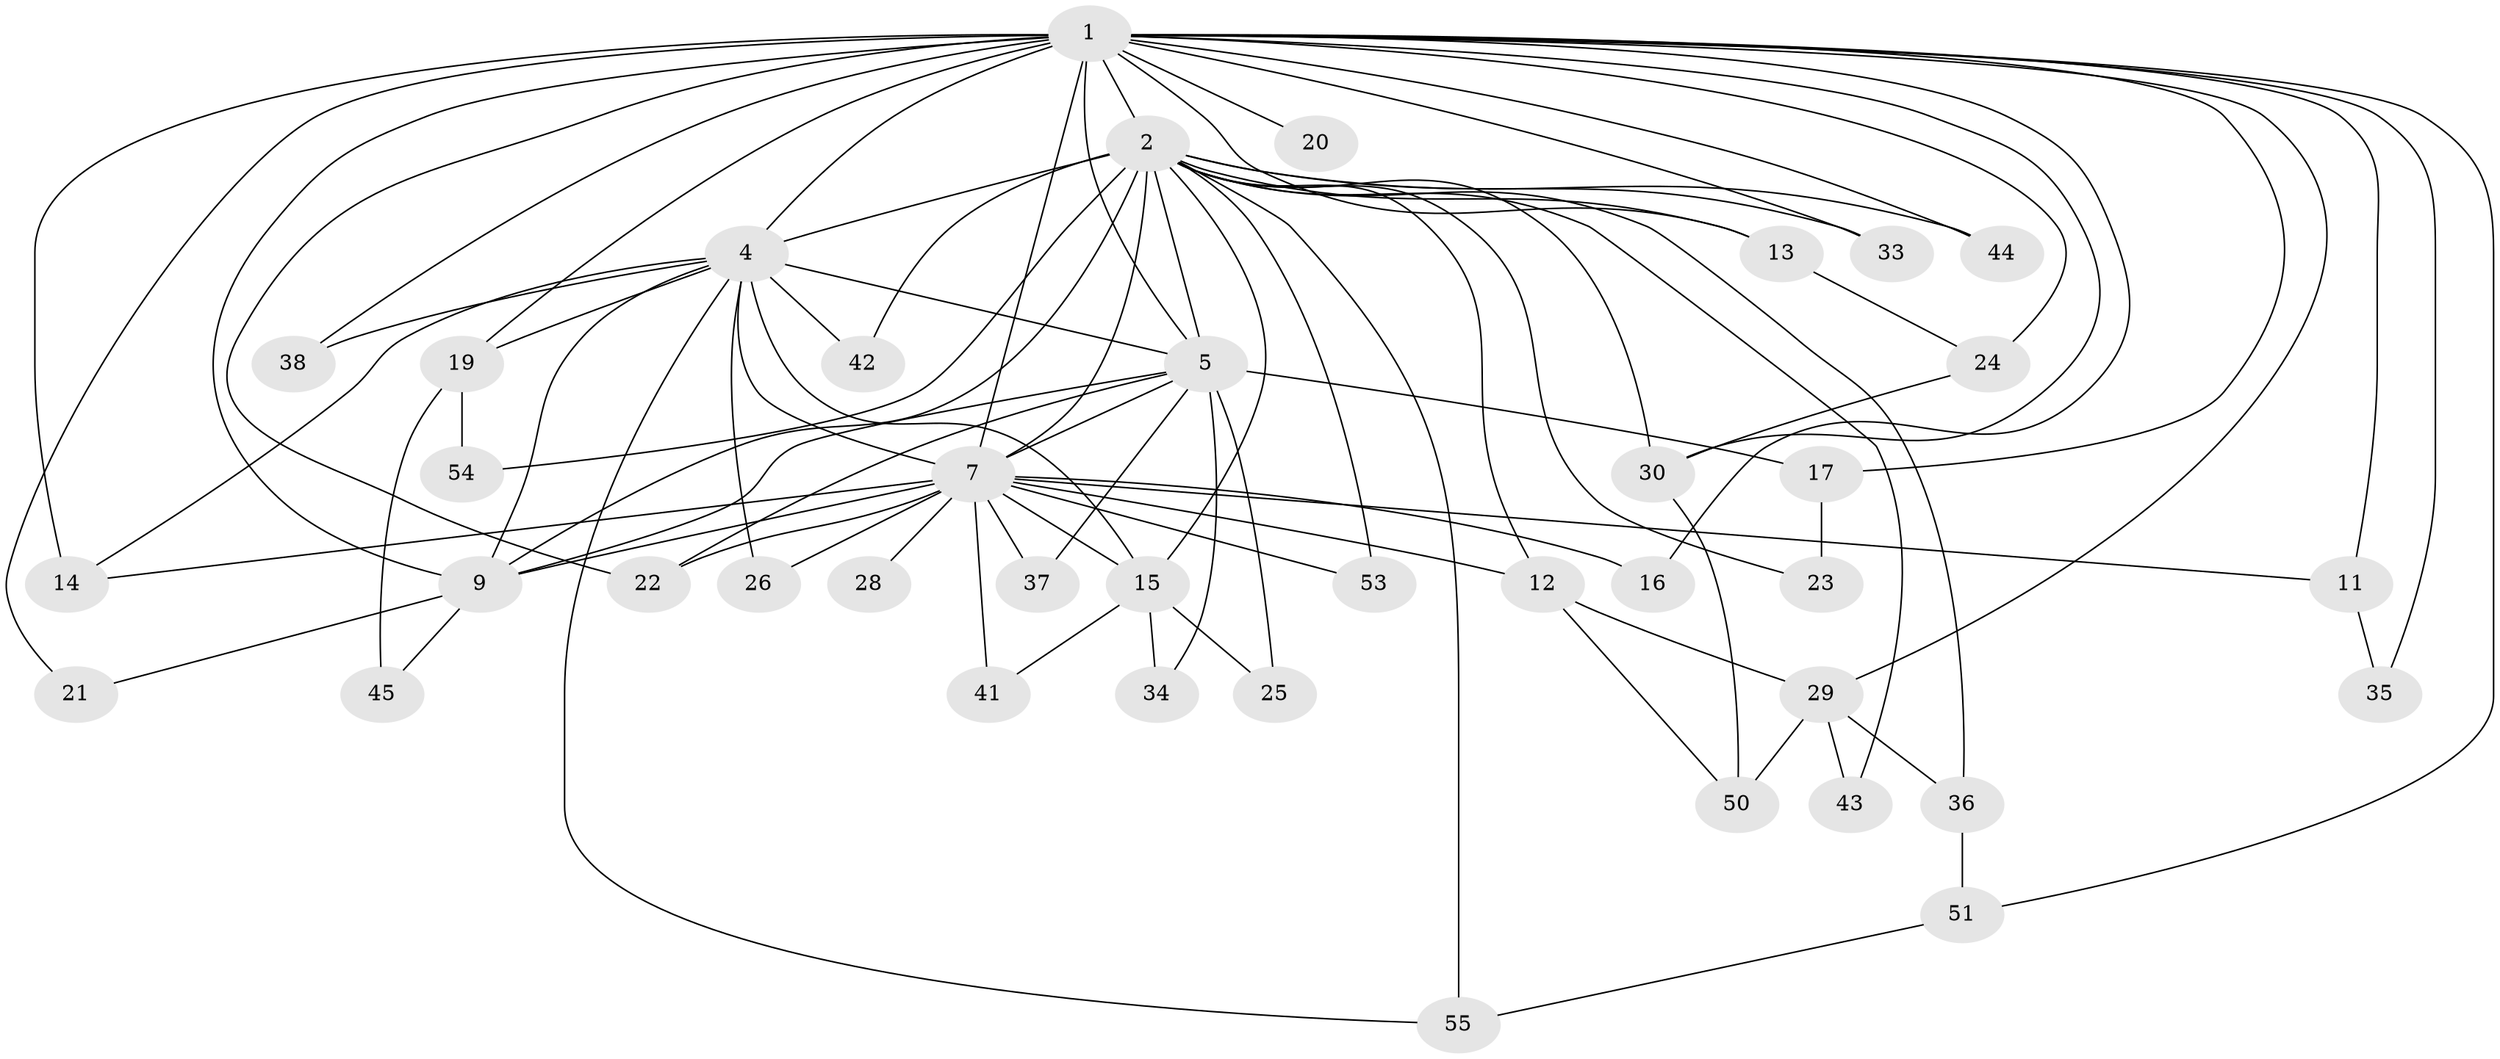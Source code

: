 // original degree distribution, {20: 0.017857142857142856, 16: 0.03571428571428571, 14: 0.017857142857142856, 15: 0.017857142857142856, 12: 0.017857142857142856, 13: 0.017857142857142856, 18: 0.03571428571428571, 11: 0.017857142857142856, 4: 0.10714285714285714, 3: 0.17857142857142858, 6: 0.017857142857142856, 2: 0.5, 5: 0.017857142857142856}
// Generated by graph-tools (version 1.1) at 2025/41/03/06/25 10:41:40]
// undirected, 40 vertices, 87 edges
graph export_dot {
graph [start="1"]
  node [color=gray90,style=filled];
  1 [super="+8"];
  2 [super="+3"];
  4 [super="+6"];
  5 [super="+47"];
  7 [super="+10"];
  9 [super="+32"];
  11 [super="+18"];
  12 [super="+31"];
  13;
  14 [super="+27"];
  15 [super="+46"];
  16;
  17;
  19;
  20;
  21;
  22 [super="+40"];
  23;
  24 [super="+49"];
  25;
  26;
  28;
  29 [super="+52"];
  30 [super="+48"];
  33;
  34;
  35;
  36;
  37;
  38 [super="+39"];
  41;
  42;
  43;
  44;
  45;
  50;
  51 [super="+56"];
  53;
  54;
  55;
  1 -- 2 [weight=4];
  1 -- 4 [weight=4];
  1 -- 5 [weight=2];
  1 -- 7 [weight=4];
  1 -- 9 [weight=2];
  1 -- 14;
  1 -- 17;
  1 -- 19;
  1 -- 20 [weight=2];
  1 -- 21;
  1 -- 24 [weight=2];
  1 -- 29;
  1 -- 30;
  1 -- 35;
  1 -- 38 [weight=2];
  1 -- 51;
  1 -- 11;
  1 -- 13;
  1 -- 16;
  1 -- 22;
  1 -- 33;
  1 -- 44;
  2 -- 4 [weight=4];
  2 -- 5 [weight=2];
  2 -- 7 [weight=4];
  2 -- 9 [weight=2];
  2 -- 23;
  2 -- 36;
  2 -- 42;
  2 -- 43;
  2 -- 53;
  2 -- 55;
  2 -- 33;
  2 -- 12 [weight=2];
  2 -- 13;
  2 -- 44;
  2 -- 54;
  2 -- 15;
  2 -- 30;
  4 -- 5 [weight=2];
  4 -- 7 [weight=4];
  4 -- 9 [weight=3];
  4 -- 14;
  4 -- 26;
  4 -- 42;
  4 -- 55;
  4 -- 15;
  4 -- 19;
  4 -- 38;
  5 -- 7 [weight=2];
  5 -- 9 [weight=2];
  5 -- 17;
  5 -- 25;
  5 -- 34;
  5 -- 37;
  5 -- 22;
  7 -- 9 [weight=2];
  7 -- 12;
  7 -- 16;
  7 -- 28 [weight=2];
  7 -- 53;
  7 -- 37;
  7 -- 41;
  7 -- 11 [weight=2];
  7 -- 15;
  7 -- 22;
  7 -- 26;
  7 -- 14;
  9 -- 21;
  9 -- 45;
  11 -- 35;
  12 -- 29;
  12 -- 50;
  13 -- 24;
  15 -- 25;
  15 -- 34;
  15 -- 41;
  17 -- 23;
  19 -- 45;
  19 -- 54;
  24 -- 30;
  29 -- 36;
  29 -- 43;
  29 -- 50;
  30 -- 50;
  36 -- 51;
  51 -- 55;
}
